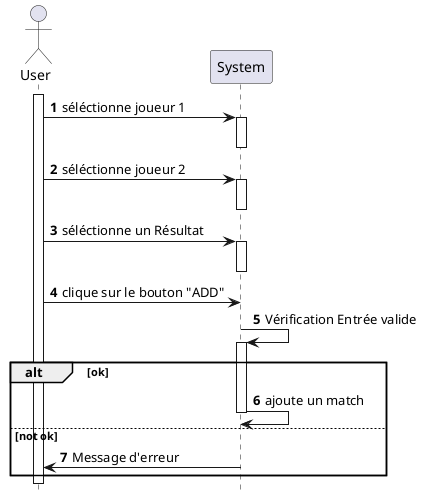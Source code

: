 @startuml SSD_MATCH_ADD
hide footbox
autonumber
skinparam shadowing false
actor User as u
participant System as s 
activate u
u -> s : séléctionne joueur 1
activate s
deactivate s 
u -> s : séléctionne joueur 2
activate s
deactivate s 
u -> s : séléctionne un Résultat
activate s
deactivate s 
u -> s : clique sur le bouton "ADD"
s -> s : Vérification Entrée valide
alt ok
    activate s
    s -> s : ajoute un match
    deactivate s
else not ok
    s -> u : Message d'erreur
end
@enduml